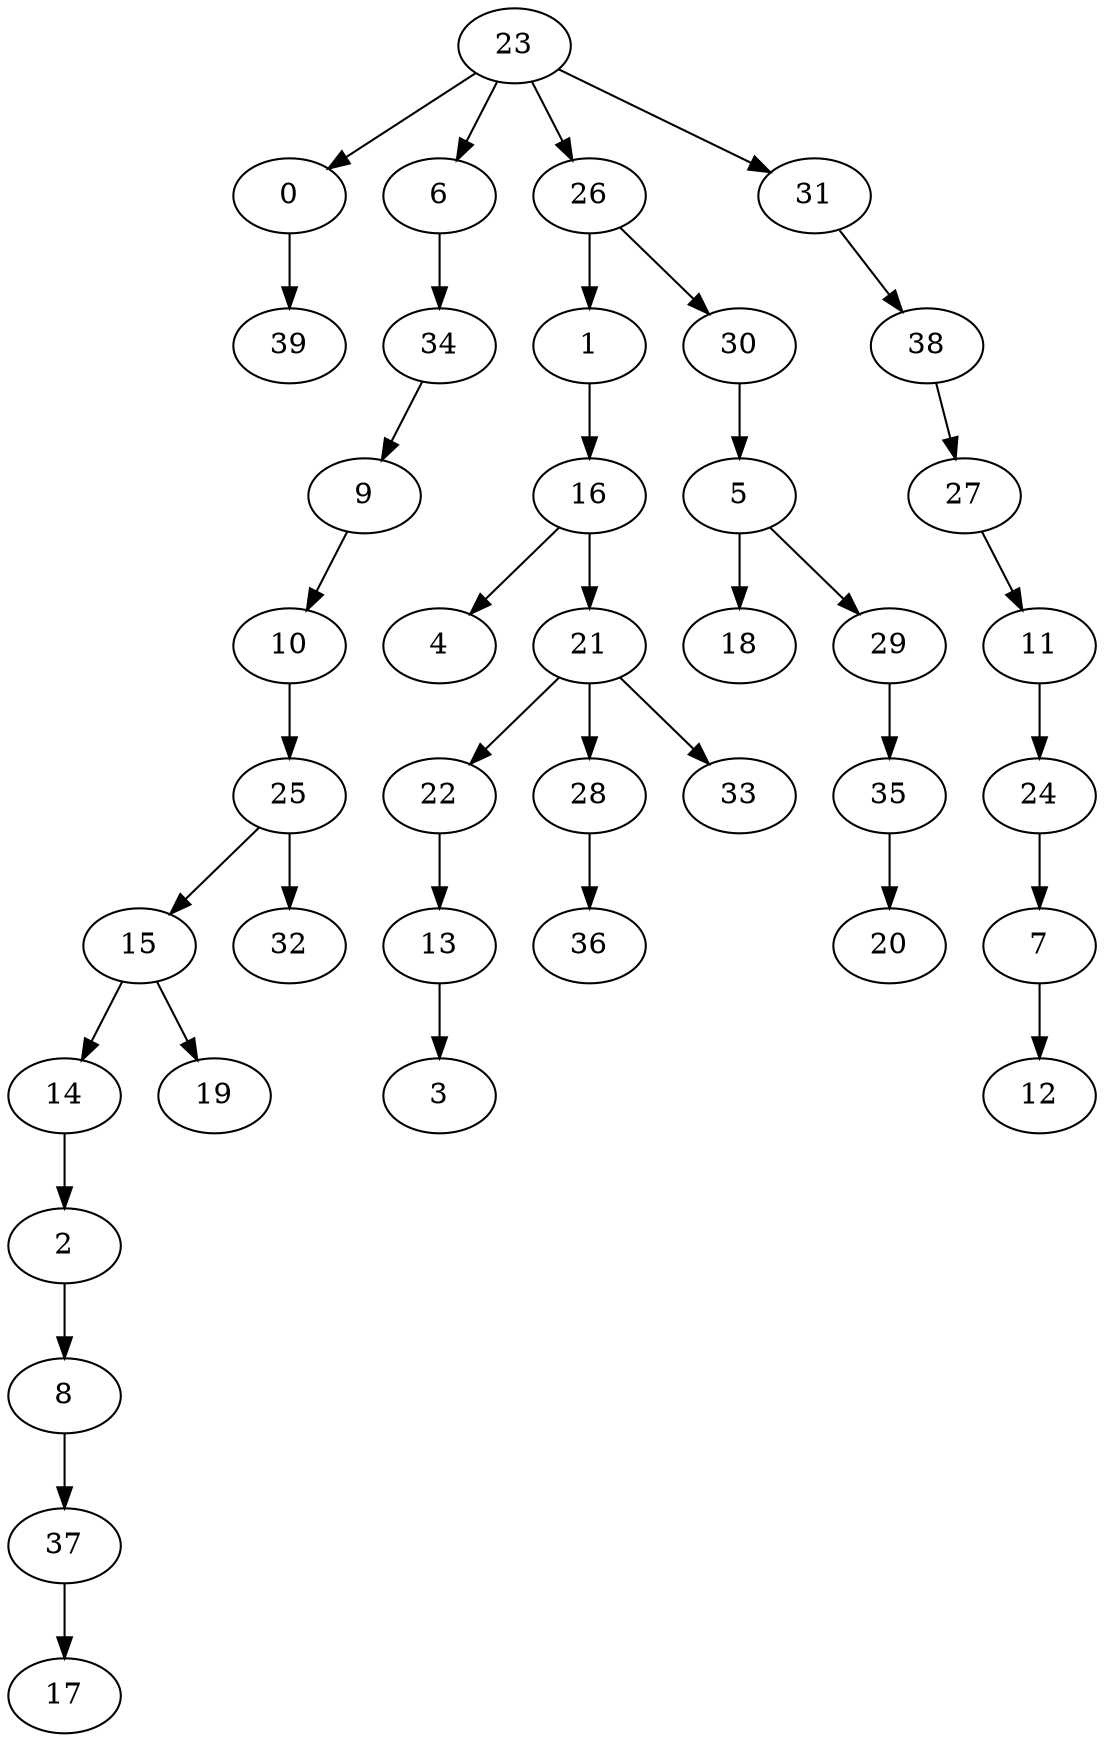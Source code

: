 digraph  {
0 [label=0];
39 [label=39];
1 [label=1];
16 [label=16];
2 [label=2];
8 [label=8];
5 [label=5];
18 [label=18];
29 [label=29];
6 [label=6];
34 [label=34];
7 [label=7];
12 [label=12];
37 [label=37];
9 [label=9];
10 [label=10];
25 [label=25];
11 [label=11];
24 [label=24];
13 [label=13];
3 [label=3];
14 [label=14];
15 [label=15];
19 [label=19];
4 [label=4];
21 [label=21];
22 [label=22];
28 [label=28];
33 [label=33];
23 [label=23];
26 [label=26];
31 [label=31];
32 [label=32];
30 [label=30];
27 [label=27];
36 [label=36];
35 [label=35];
38 [label=38];
20 [label=20];
17 [label=17];
0 -> 39  [key=0];
1 -> 16  [key=0];
16 -> 4  [key=0];
16 -> 21  [key=0];
2 -> 8  [key=0];
8 -> 37  [key=0];
5 -> 18  [key=0];
5 -> 29  [key=0];
29 -> 35  [key=0];
6 -> 34  [key=0];
34 -> 9  [key=0];
7 -> 12  [key=0];
37 -> 17  [key=0];
9 -> 10  [key=0];
10 -> 25  [key=0];
25 -> 15  [key=0];
25 -> 32  [key=0];
11 -> 24  [key=0];
24 -> 7  [key=0];
13 -> 3  [key=0];
14 -> 2  [key=0];
15 -> 14  [key=0];
15 -> 19  [key=0];
21 -> 22  [key=0];
21 -> 28  [key=0];
21 -> 33  [key=0];
22 -> 13  [key=0];
28 -> 36  [key=0];
23 -> 0  [key=0];
23 -> 6  [key=0];
23 -> 26  [key=0];
23 -> 31  [key=0];
26 -> 1  [key=0];
26 -> 30  [key=0];
31 -> 38  [key=0];
30 -> 5  [key=0];
27 -> 11  [key=0];
35 -> 20  [key=0];
38 -> 27  [key=0];
}
